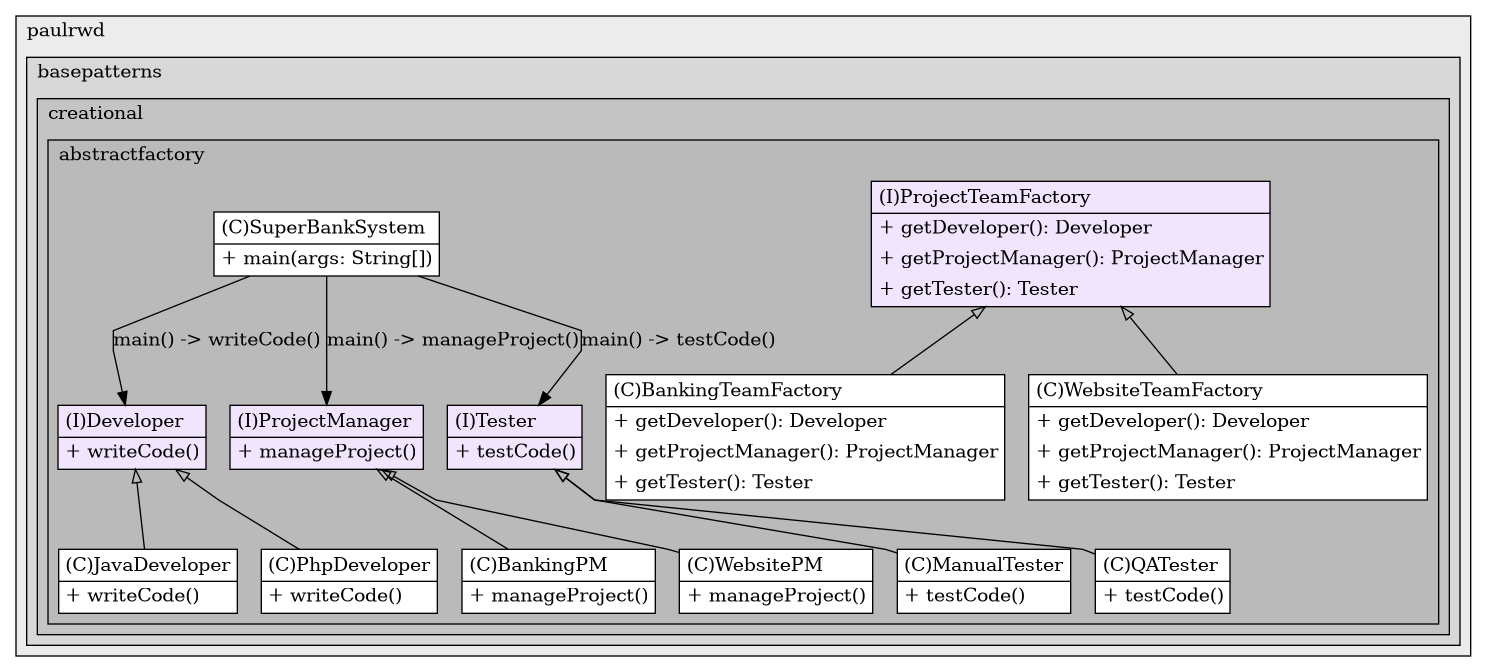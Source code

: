 @startuml

/' diagram meta data start
config=StructureConfiguration;
{
  "projectClassification": {
    "searchMode": "OpenProject", // OpenProject, AllProjects
    "includedProjects": "",
    "pathEndKeywords": "*.impl",
    "isClientPath": "",
    "isClientName": "",
    "isTestPath": "",
    "isTestName": "",
    "isMappingPath": "",
    "isMappingName": "",
    "isDataAccessPath": "",
    "isDataAccessName": "",
    "isDataStructurePath": "",
    "isDataStructureName": "",
    "isInterfaceStructuresPath": "",
    "isInterfaceStructuresName": "",
    "isEntryPointPath": "",
    "isEntryPointName": "",
    "treatFinalFieldsAsMandatory": false
  },
  "graphRestriction": {
    "classPackageExcludeFilter": "",
    "classPackageIncludeFilter": "",
    "classNameExcludeFilter": "",
    "classNameIncludeFilter": "",
    "methodNameExcludeFilter": "",
    "methodNameIncludeFilter": "",
    "removeByInheritance": "", // inheritance/annotation based filtering is done in a second step
    "removeByAnnotation": "",
    "removeByClassPackage": "", // cleanup the graph after inheritance/annotation based filtering is done
    "removeByClassName": "",
    "cutMappings": false,
    "cutEnum": false,
    "cutTests": true,
    "cutClient": true,
    "cutDataAccess": false,
    "cutInterfaceStructures": false,
    "cutDataStructures": false,
    "cutGetterAndSetter": false,
    "cutConstructors": false
  },
  "graphTraversal": {
    "forwardDepth": 999,
    "backwardDepth": 0,
    "classPackageExcludeFilter": "",
    "classPackageIncludeFilter": "",
    "classNameExcludeFilter": "",
    "classNameIncludeFilter": "",
    "methodNameExcludeFilter": "",
    "methodNameIncludeFilter": "",
    "hideMappings": false,
    "hideDataStructures": false,
    "hidePrivateMethods": false,
    "hideInterfaceCalls": false, // indirection: implementation -> interface (is hidden) -> implementation
    "onlyShowApplicationEntryPoints": false, // root node is included
    "useMethodCallsForStructureDiagram": "ForwardOnly" // ForwardOnly, BothDirections, No
  },
  "details": {
    "aggregation": "GroupByClass", // ByClass, GroupByClass, None
    "showClassGenericTypes": true,
    "showMethods": true,
    "showMethodParameterNames": true,
    "showMethodParameterTypes": true,
    "showMethodReturnType": true,
    "showPackageLevels": 4,
    "showDetailedClassStructure": true
  },
  "rootClass": "ru.paulrwd.basepatterns.creational.abstractfactory.SuperBankSystem",
  "extensionCallbackMethod": "" // qualified.class.name#methodName - signature: public static String method(String)
}
diagram meta data end '/



digraph g {
    rankdir="TB"
    splines=polyline
    

'nodes 
subgraph cluster_790392457 { 
   	label=paulrwd
	labeljust=l
	fillcolor="#ececec"
	style=filled
   
   subgraph cluster_1405034443 { 
   	label=basepatterns
	labeljust=l
	fillcolor="#d8d8d8"
	style=filled
   
   subgraph cluster_557907635 { 
   	label=creational
	labeljust=l
	fillcolor="#c4c4c4"
	style=filled
   
   subgraph cluster_526769159 { 
   	label=abstractfactory
	labeljust=l
	fillcolor="#bababa"
	style=filled
   
   BankingPM2079892844[
	label=<<TABLE BORDER="1" CELLBORDER="0" CELLPADDING="4" CELLSPACING="0">
<TR><TD ALIGN="LEFT" >(C)BankingPM</TD></TR>
<HR/>
<TR><TD ALIGN="LEFT" >+ manageProject()</TD></TR>
</TABLE>>
	style=filled
	margin=0
	shape=plaintext
	fillcolor="#FFFFFF"
];

BankingTeamFactory2079892844[
	label=<<TABLE BORDER="1" CELLBORDER="0" CELLPADDING="4" CELLSPACING="0">
<TR><TD ALIGN="LEFT" >(C)BankingTeamFactory</TD></TR>
<HR/>
<TR><TD ALIGN="LEFT" >+ getDeveloper(): Developer</TD></TR>
<TR><TD ALIGN="LEFT" >+ getProjectManager(): ProjectManager</TD></TR>
<TR><TD ALIGN="LEFT" >+ getTester(): Tester</TD></TR>
</TABLE>>
	style=filled
	margin=0
	shape=plaintext
	fillcolor="#FFFFFF"
];

Developer381792676[
	label=<<TABLE BORDER="1" CELLBORDER="0" CELLPADDING="4" CELLSPACING="0">
<TR><TD ALIGN="LEFT" >(I)Developer</TD></TR>
<HR/>
<TR><TD ALIGN="LEFT" >+ writeCode()</TD></TR>
</TABLE>>
	style=filled
	margin=0
	shape=plaintext
	fillcolor="#F1E5FD"
];

JavaDeveloper2079892844[
	label=<<TABLE BORDER="1" CELLBORDER="0" CELLPADDING="4" CELLSPACING="0">
<TR><TD ALIGN="LEFT" >(C)JavaDeveloper</TD></TR>
<HR/>
<TR><TD ALIGN="LEFT" >+ writeCode()</TD></TR>
</TABLE>>
	style=filled
	margin=0
	shape=plaintext
	fillcolor="#FFFFFF"
];

ManualTester518511863[
	label=<<TABLE BORDER="1" CELLBORDER="0" CELLPADDING="4" CELLSPACING="0">
<TR><TD ALIGN="LEFT" >(C)ManualTester</TD></TR>
<HR/>
<TR><TD ALIGN="LEFT" >+ testCode()</TD></TR>
</TABLE>>
	style=filled
	margin=0
	shape=plaintext
	fillcolor="#FFFFFF"
];

PhpDeveloper518511863[
	label=<<TABLE BORDER="1" CELLBORDER="0" CELLPADDING="4" CELLSPACING="0">
<TR><TD ALIGN="LEFT" >(C)PhpDeveloper</TD></TR>
<HR/>
<TR><TD ALIGN="LEFT" >+ writeCode()</TD></TR>
</TABLE>>
	style=filled
	margin=0
	shape=plaintext
	fillcolor="#FFFFFF"
];

ProjectManager381792676[
	label=<<TABLE BORDER="1" CELLBORDER="0" CELLPADDING="4" CELLSPACING="0">
<TR><TD ALIGN="LEFT" >(I)ProjectManager</TD></TR>
<HR/>
<TR><TD ALIGN="LEFT" >+ manageProject()</TD></TR>
</TABLE>>
	style=filled
	margin=0
	shape=plaintext
	fillcolor="#F1E5FD"
];

ProjectTeamFactory381792676[
	label=<<TABLE BORDER="1" CELLBORDER="0" CELLPADDING="4" CELLSPACING="0">
<TR><TD ALIGN="LEFT" >(I)ProjectTeamFactory</TD></TR>
<HR/>
<TR><TD ALIGN="LEFT" >+ getDeveloper(): Developer</TD></TR>
<TR><TD ALIGN="LEFT" >+ getProjectManager(): ProjectManager</TD></TR>
<TR><TD ALIGN="LEFT" >+ getTester(): Tester</TD></TR>
</TABLE>>
	style=filled
	margin=0
	shape=plaintext
	fillcolor="#F1E5FD"
];

QATester2079892844[
	label=<<TABLE BORDER="1" CELLBORDER="0" CELLPADDING="4" CELLSPACING="0">
<TR><TD ALIGN="LEFT" >(C)QATester</TD></TR>
<HR/>
<TR><TD ALIGN="LEFT" >+ testCode()</TD></TR>
</TABLE>>
	style=filled
	margin=0
	shape=plaintext
	fillcolor="#FFFFFF"
];

SuperBankSystem381792676[
	label=<<TABLE BORDER="1" CELLBORDER="0" CELLPADDING="4" CELLSPACING="0">
<TR><TD ALIGN="LEFT" >(C)SuperBankSystem</TD></TR>
<HR/>
<TR><TD ALIGN="LEFT" >+ main(args: String[])</TD></TR>
</TABLE>>
	style=filled
	margin=0
	shape=plaintext
	fillcolor="#FFFFFF"
];

Tester381792676[
	label=<<TABLE BORDER="1" CELLBORDER="0" CELLPADDING="4" CELLSPACING="0">
<TR><TD ALIGN="LEFT" >(I)Tester</TD></TR>
<HR/>
<TR><TD ALIGN="LEFT" >+ testCode()</TD></TR>
</TABLE>>
	style=filled
	margin=0
	shape=plaintext
	fillcolor="#F1E5FD"
];

WebsitePM518511863[
	label=<<TABLE BORDER="1" CELLBORDER="0" CELLPADDING="4" CELLSPACING="0">
<TR><TD ALIGN="LEFT" >(C)WebsitePM</TD></TR>
<HR/>
<TR><TD ALIGN="LEFT" >+ manageProject()</TD></TR>
</TABLE>>
	style=filled
	margin=0
	shape=plaintext
	fillcolor="#FFFFFF"
];

WebsiteTeamFactory518511863[
	label=<<TABLE BORDER="1" CELLBORDER="0" CELLPADDING="4" CELLSPACING="0">
<TR><TD ALIGN="LEFT" >(C)WebsiteTeamFactory</TD></TR>
<HR/>
<TR><TD ALIGN="LEFT" >+ getDeveloper(): Developer</TD></TR>
<TR><TD ALIGN="LEFT" >+ getProjectManager(): ProjectManager</TD></TR>
<TR><TD ALIGN="LEFT" >+ getTester(): Tester</TD></TR>
</TABLE>>
	style=filled
	margin=0
	shape=plaintext
	fillcolor="#FFFFFF"
];
} 
} 
} 
} 

'edges    
Developer381792676 -> JavaDeveloper2079892844[arrowhead=none, arrowtail=empty, dir=both];
Developer381792676 -> PhpDeveloper518511863[arrowhead=none, arrowtail=empty, dir=both];
ProjectManager381792676 -> BankingPM2079892844[arrowhead=none, arrowtail=empty, dir=both];
ProjectManager381792676 -> WebsitePM518511863[arrowhead=none, arrowtail=empty, dir=both];
ProjectTeamFactory381792676 -> BankingTeamFactory2079892844[arrowhead=none, arrowtail=empty, dir=both];
ProjectTeamFactory381792676 -> WebsiteTeamFactory518511863[arrowhead=none, arrowtail=empty, dir=both];
SuperBankSystem381792676 -> Developer381792676[label="main() -> writeCode()"];
SuperBankSystem381792676 -> ProjectManager381792676[label="main() -> manageProject()"];
SuperBankSystem381792676 -> Tester381792676[label="main() -> testCode()"];
Tester381792676 -> ManualTester518511863[arrowhead=none, arrowtail=empty, dir=both];
Tester381792676 -> QATester2079892844[arrowhead=none, arrowtail=empty, dir=both];
    
}
@enduml